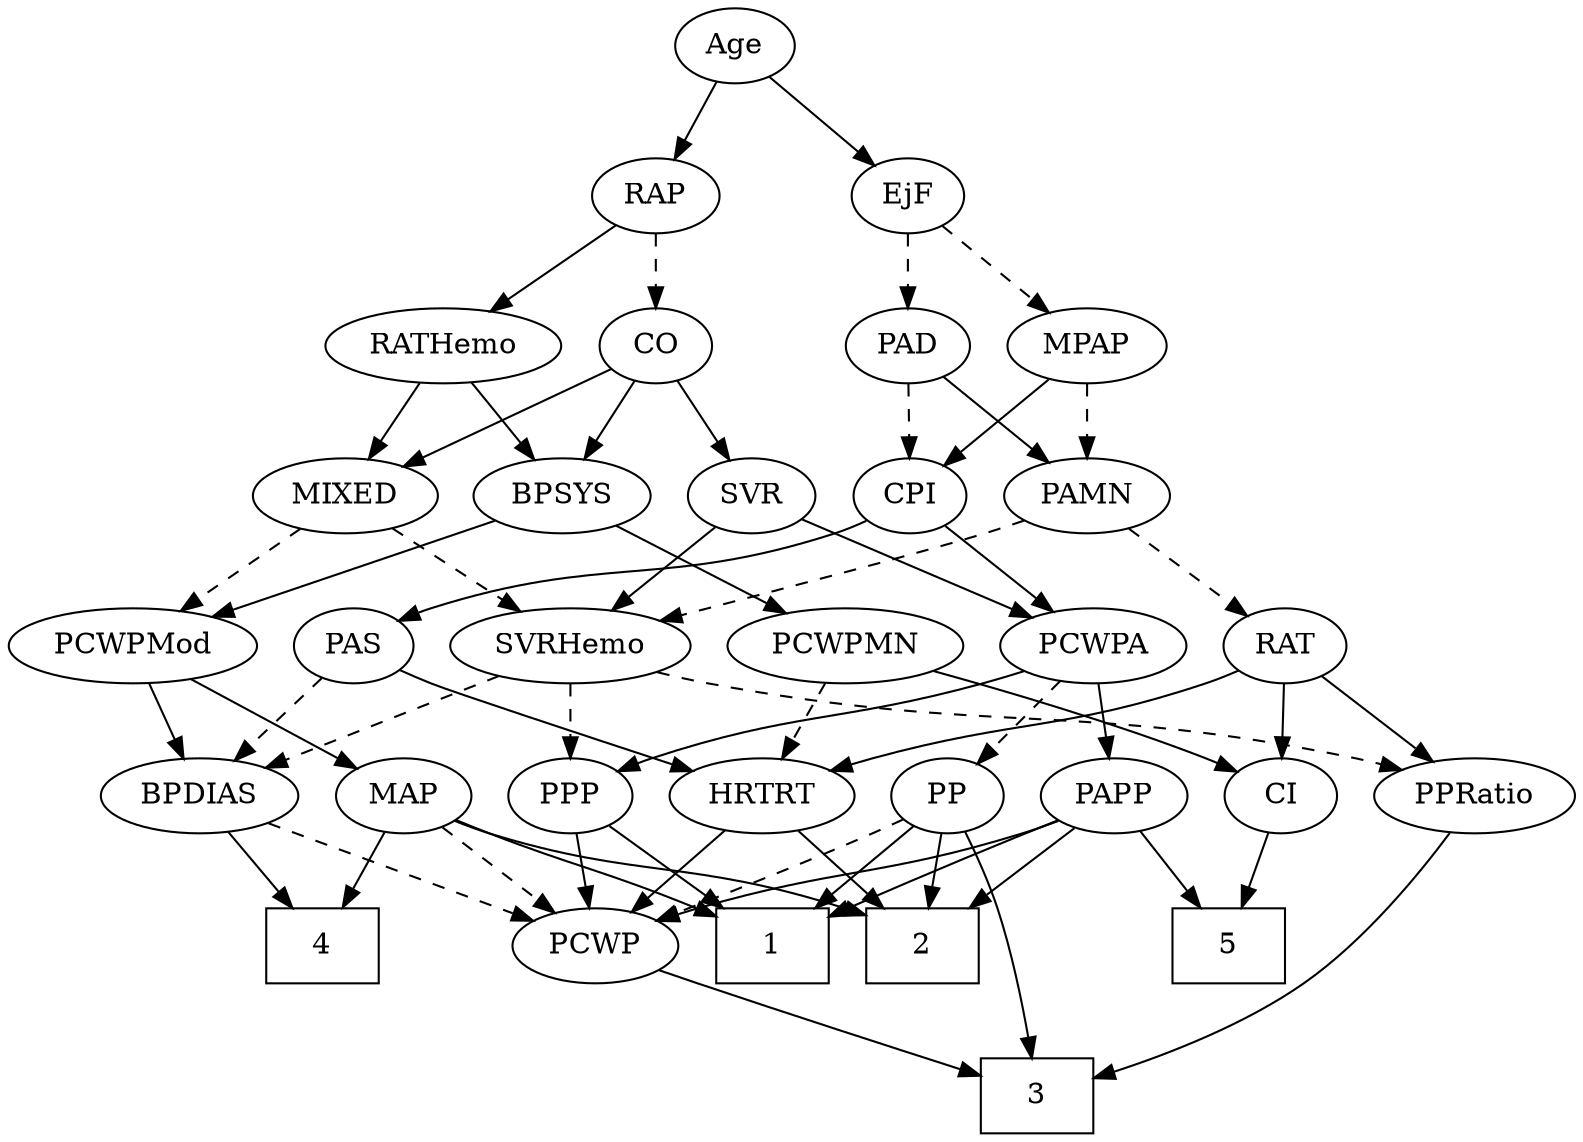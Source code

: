 strict digraph {
	graph [bb="0,0,683.64,540"];
	node [label="\N"];
	1	[height=0.5,
		pos="324,90",
		shape=box,
		width=0.75];
	2	[height=0.5,
		pos="396,90",
		shape=box,
		width=0.75];
	3	[height=0.5,
		pos="451,18",
		shape=box,
		width=0.75];
	4	[height=0.5,
		pos="121,90",
		shape=box,
		width=0.75];
	5	[height=0.5,
		pos="537,90",
		shape=box,
		width=0.75];
	Age	[height=0.5,
		pos="315,522",
		width=0.75];
	EjF	[height=0.5,
		pos="393,450",
		width=0.75];
	Age -> EjF	[pos="e,377.62,464.8 330.41,507.17 341.73,497.01 357.3,483.03 370.08,471.56",
		style=solid];
	RAP	[height=0.5,
		pos="278,450",
		width=0.77632];
	Age -> RAP	[pos="e,286.53,467.15 306.41,504.76 301.93,496.28 296.34,485.71 291.31,476.2",
		style=solid];
	MPAP	[height=0.5,
		pos="475,378",
		width=0.97491];
	EjF -> MPAP	[pos="e,457.7,393.77 409.2,435.17 420.79,425.27 436.63,411.75 449.86,400.46",
		style=dashed];
	PAD	[height=0.5,
		pos="393,378",
		width=0.79437];
	EjF -> PAD	[pos="e,393,396.1 393,431.7 393,423.98 393,414.71 393,406.11",
		style=dashed];
	CO	[height=0.5,
		pos="278,378",
		width=0.75];
	RAP -> CO	[pos="e,278,396.1 278,431.7 278,423.98 278,414.71 278,406.11",
		style=dashed];
	RATHemo	[height=0.5,
		pos="184,378",
		width=1.3721];
	RAP -> RATHemo	[pos="e,204.88,394.55 260.31,435.83 247.03,425.94 228.55,412.18 213.1,400.67",
		style=solid];
	MIXED	[height=0.5,
		pos="141,306",
		width=1.1193];
	PCWPMod	[height=0.5,
		pos="51.995,234",
		width=1.4443];
	MIXED -> PCWPMod	[pos="e,71.886,250.64 121.68,289.81 109.49,280.22 93.535,267.67 79.969,257",
		style=dashed];
	SVRHemo	[height=0.5,
		pos="244,234",
		width=1.3902];
	MIXED -> SVRHemo	[pos="e,221.61,250.21 162.34,290.5 176.95,280.56 196.58,267.23 212.92,256.12",
		style=dashed];
	PAMN	[height=0.5,
		pos="475,306",
		width=1.011];
	MPAP -> PAMN	[pos="e,475,324.1 475,359.7 475,351.98 475,342.71 475,334.11",
		style=dashed];
	CPI	[height=0.5,
		pos="394,306",
		width=0.75];
	MPAP -> CPI	[pos="e,409.78,320.64 457.82,362.15 446.05,351.98 430.3,338.37 417.39,327.21",
		style=solid];
	BPSYS	[height=0.5,
		pos="237,306",
		width=1.0471];
	BPSYS -> PCWPMod	[pos="e,85.868,247.82 208.49,294.22 178.29,282.79 130.24,264.6 95.337,251.4",
		style=solid];
	PCWPMN	[height=0.5,
		pos="362,234",
		width=1.3902];
	BPSYS -> PCWPMN	[pos="e,336,249.56 260.51,291.83 279.32,281.3 305.98,266.37 327.25,254.46",
		style=solid];
	PAD -> PAMN	[pos="e,457.58,321.87 409.59,362.83 421.14,352.98 436.75,339.65 449.82,328.49",
		style=solid];
	PAD -> CPI	[pos="e,393.75,324.1 393.24,359.7 393.35,351.98 393.49,342.71 393.61,334.11",
		style=dashed];
	CO -> MIXED	[pos="e,166.68,320.12 257.19,366.37 235.59,355.33 201.43,337.88 175.73,324.75",
		style=solid];
	CO -> BPSYS	[pos="e,246.74,323.63 268.49,360.76 263.54,352.32 257.38,341.8 251.82,332.31",
		style=solid];
	SVR	[height=0.5,
		pos="321,306",
		width=0.77632];
	CO -> SVR	[pos="e,310.98,323.31 287.75,361.12 293.06,352.47 299.76,341.58 305.74,331.83",
		style=solid];
	PAS	[height=0.5,
		pos="149,234",
		width=0.75];
	BPDIAS	[height=0.5,
		pos="67.995,162",
		width=1.1735];
	PAS -> BPDIAS	[pos="e,85.939,178.51 132.99,219.17 121.77,209.47 106.52,196.29 93.615,185.14",
		style=dashed];
	HRTRT	[height=0.5,
		pos="320,162",
		width=1.1013];
	PAS -> HRTRT	[pos="e,290.27,174.01 170.21,222.69 175.04,220.43 180.17,218.08 185,216 216.91,202.22 253.66,187.89 280.75,177.61",
		style=solid];
	RAT	[height=0.5,
		pos="559,234",
		width=0.75827];
	PAMN -> RAT	[pos="e,542.63,248.64 492.81,290.15 505.01,279.98 521.35,266.37 534.74,255.21",
		style=dashed];
	PAMN -> SVRHemo	[pos="e,281.76,245.91 447.04,294.02 441.43,291.93 435.55,289.83 430,288 374.28,269.62 359.41,268.12 303,252 299.24,250.93 295.35,249.81 \
291.44,248.69",
		style=dashed];
	RATHemo -> MIXED	[pos="e,151.31,323.79 173.59,360.05 168.52,351.8 162.31,341.7 156.68,332.54",
		style=solid];
	RATHemo -> BPSYS	[pos="e,224.53,323.47 196.56,360.41 203.09,351.78 211.21,341.06 218.45,331.5",
		style=solid];
	CPI -> PAS	[pos="e,169.59,245.74 373.4,294.26 368.45,291.96 363.11,289.71 358,288 283.52,263.06 259.47,276.94 185,252 183.08,251.36 181.13,250.64 \
179.18,249.87",
		style=solid];
	PCWPA	[height=0.5,
		pos="472,234",
		width=1.1555];
	CPI -> PCWPA	[pos="e,454.72,250.51 409.41,291.17 420.11,281.56 434.62,268.54 446.97,257.46",
		style=solid];
	PPRatio	[height=0.5,
		pos="644,162",
		width=1.1013];
	RAT -> PPRatio	[pos="e,625.59,178.16 575.38,219.5 587.4,209.61 603.97,195.96 617.81,184.56",
		style=solid];
	CI	[height=0.5,
		pos="559,162",
		width=0.75];
	RAT -> CI	[pos="e,559,180.1 559,215.7 559,207.98 559,198.71 559,190.11",
		style=solid];
	RAT -> HRTRT	[pos="e,349.9,173.93 537.99,222.17 533.14,219.93 527.96,217.73 523,216 456.62,192.86 436.51,199.55 369,180 365.88,179.1 362.67,178.11 \
359.46,177.09",
		style=solid];
	SVR -> PCWPA	[pos="e,444.64,247.68 342.95,294.82 367.13,283.61 406.4,265.41 435.28,252.02",
		style=solid];
	SVR -> SVRHemo	[pos="e,261.71,251.1 305.41,290.83 295.03,281.4 281.15,268.78 269.22,257.93",
		style=solid];
	PCWPMod -> BPDIAS	[pos="e,64.086,180.1 55.95,215.7 57.714,207.98 59.833,198.71 61.798,190.11",
		style=solid];
	MAP	[height=0.5,
		pos="159,162",
		width=0.84854];
	PCWPMod -> MAP	[pos="e,139.41,175.81 75.213,217.81 91.543,207.13 113.49,192.77 130.82,181.43",
		style=solid];
	PP	[height=0.5,
		pos="405,162",
		width=0.75];
	PCWPA -> PP	[pos="e,419.22,177.86 456.79,217.12 447.81,207.73 436.29,195.7 426.4,185.36",
		style=dashed];
	PPP	[height=0.5,
		pos="235,162",
		width=0.75];
	PCWPA -> PPP	[pos="e,255.63,173.63 440.57,222.05 434.13,219.94 427.37,217.82 421,216 355.08,197.14 335.67,202.76 271,180 269.09,179.33 267.15,178.59 \
265.2,177.81",
		style=solid];
	PAPP	[height=0.5,
		pos="482,162",
		width=0.88464];
	PCWPA -> PAPP	[pos="e,479.55,180.1 474.47,215.7 475.57,207.98 476.89,198.71 478.12,190.11",
		style=solid];
	PCWPMN -> CI	[pos="e,537.87,173.51 399.55,222.07 432.48,212.15 481.45,196.57 523,180 524.83,179.27 526.69,178.49 528.57,177.69",
		style=solid];
	PCWPMN -> HRTRT	[pos="e,330.07,179.79 351.83,216.05 346.88,207.8 340.82,197.7 335.32,188.54",
		style=dashed];
	SVRHemo -> BPDIAS	[pos="e,97.727,174.83 211.71,220.16 182.22,208.43 138.53,191.05 107.07,178.54",
		style=dashed];
	SVRHemo -> PPP	[pos="e,237.19,180.1 241.77,215.7 240.78,207.98 239.59,198.71 238.48,190.11",
		style=dashed];
	SVRHemo -> PPRatio	[pos="e,614.75,174.27 280.28,221.57 287.74,219.5 295.58,217.52 303,216 431.11,189.82 467.63,209.59 595,180 598.34,179.22 601.78,178.3 \
605.21,177.29",
		style=dashed];
	BPDIAS -> 4	[pos="e,108.03,108.12 80.288,144.76 86.721,136.27 94.74,125.68 101.96,116.15",
		style=solid];
	PCWP	[height=0.5,
		pos="244,90",
		width=0.97491];
	BPDIAS -> PCWP	[pos="e,217.17,101.67 97.851,149.13 128.16,137.07 175.12,118.39 207.59,105.48",
		style=dashed];
	MAP -> 1	[pos="e,296.94,103.98 183.08,150.68 188.32,148.46 193.84,146.14 199,144 235.72,128.77 247.34,125.53 287.6,108.06",
		style=solid];
	MAP -> 2	[pos="e,368.74,104.64 182.41,150.21 187.79,147.97 193.54,145.75 199,144 265.8,122.53 288.68,130.98 358.97,107.94",
		style=solid];
	MAP -> 4	[pos="e,130.29,108.12 150.18,144.76 145.71,136.53 140.17,126.32 135.12,117.02",
		style=solid];
	MAP -> PCWP	[pos="e,226.23,105.63 176.2,146.83 188.25,136.91 204.57,123.47 218.17,112.26",
		style=dashed];
	PP -> 1	[pos="e,343.69,108.02 388.99,147.17 378.33,137.95 364.03,125.6 351.56,114.82",
		style=solid];
	PP -> 2	[pos="e,398.22,108.28 402.82,144.05 401.83,136.35 400.63,127.03 399.51,118.36",
		style=solid];
	PP -> 3	[pos="e,448.7,36.093 414.66,144.78 420.4,134.54 427.44,120.85 432,108 439.16,87.804 444.06,64.028 447.09,46.134",
		style=solid];
	PP -> PCWP	[pos="e,270.47,101.86 383.74,150.79 378.91,148.52 373.79,146.15 369,144 339.18,130.65 305.01,116.22 279.94,105.79",
		style=dashed];
	PPP -> 1	[pos="e,302.28,108.08 251.74,147.83 263.69,138.43 280.09,125.53 294.25,114.39",
		style=solid];
	PPP -> PCWP	[pos="e,241.77,108.28 237.17,144.05 238.17,136.35 239.36,127.03 240.48,118.36",
		style=solid];
	PPRatio -> 3	[pos="e,478.21,26.6 634.37,144.53 622.23,124.98 599.67,92.432 573,72 547.42,52.413 513.5,38.437 487.92,29.771",
		style=solid];
	PCWP -> 3	[pos="e,423.73,27.367 270.9,78.338 276.53,76.184 282.44,73.975 288,72 330.94,56.736 380.84,40.766 414,30.398",
		style=solid];
	CI -> 5	[pos="e,542.42,108.28 553.67,144.05 551.22,136.26 548.25,126.82 545.51,118.08",
		style=solid];
	PAPP -> 1	[pos="e,351.08,103.9 457.13,150.47 434.24,140.71 399.14,125.61 360.45,108.15",
		style=solid];
	PAPP -> 2	[pos="e,417.02,108.11 464.59,146.83 453.21,137.57 438.07,125.25 424.91,114.53",
		style=solid];
	PAPP -> 5	[pos="e,523.41,108.29 494.48,145.12 501.14,136.63 509.51,125.98 517.05,116.38",
		style=solid];
	PAPP -> PCWP	[pos="e,270.78,102.02 457.52,150.09 452.14,147.91 446.42,145.75 441,144 374.51,122.55 354.73,128.64 288,108 285.44,107.21 282.83,106.35 \
280.2,105.44",
		style=solid];
	HRTRT -> 2	[pos="e,377.31,108.21 336.86,145.46 346.5,136.58 358.81,125.25 369.69,115.23",
		style=solid];
	HRTRT -> PCWP	[pos="e,260.29,106.01 303.13,145.46 292.75,135.91 279.3,123.51 267.84,112.96",
		style=solid];
}
